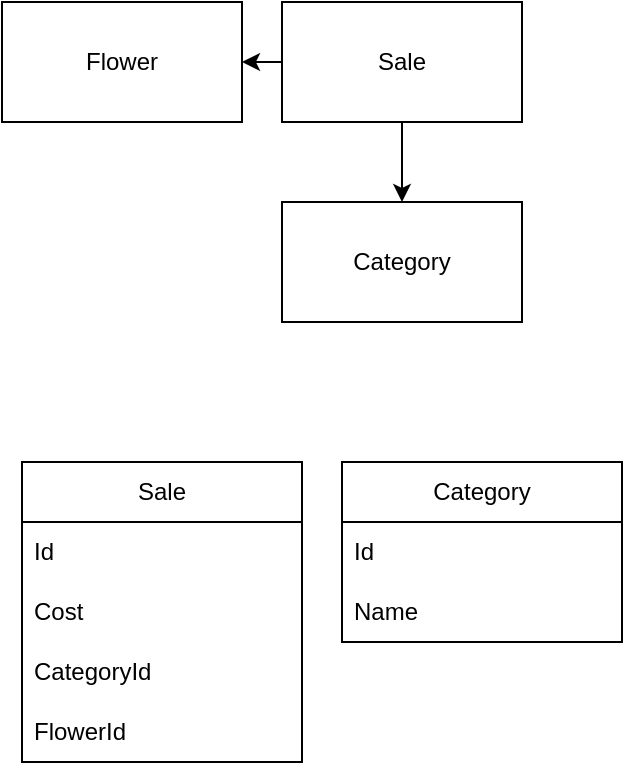 <mxfile version="21.7.2" type="device">
  <diagram name="Страница — 1" id="3qbagL4qLItDyvaspykK">
    <mxGraphModel dx="1066" dy="611" grid="1" gridSize="10" guides="1" tooltips="1" connect="1" arrows="1" fold="1" page="1" pageScale="1" pageWidth="827" pageHeight="1169" math="0" shadow="0">
      <root>
        <mxCell id="0" />
        <mxCell id="1" parent="0" />
        <mxCell id="cN8jM-1aPfjgd2PGupGp-1" value="Sale" style="rounded=0;whiteSpace=wrap;html=1;" vertex="1" parent="1">
          <mxGeometry x="150" y="80" width="120" height="60" as="geometry" />
        </mxCell>
        <mxCell id="cN8jM-1aPfjgd2PGupGp-2" value="Category" style="rounded=0;whiteSpace=wrap;html=1;" vertex="1" parent="1">
          <mxGeometry x="150" y="180" width="120" height="60" as="geometry" />
        </mxCell>
        <mxCell id="cN8jM-1aPfjgd2PGupGp-3" value="Sale" style="swimlane;fontStyle=0;childLayout=stackLayout;horizontal=1;startSize=30;horizontalStack=0;resizeParent=1;resizeParentMax=0;resizeLast=0;collapsible=1;marginBottom=0;whiteSpace=wrap;html=1;" vertex="1" parent="1">
          <mxGeometry x="20" y="310" width="140" height="150" as="geometry" />
        </mxCell>
        <mxCell id="cN8jM-1aPfjgd2PGupGp-4" value="Id" style="text;strokeColor=none;fillColor=none;align=left;verticalAlign=middle;spacingLeft=4;spacingRight=4;overflow=hidden;points=[[0,0.5],[1,0.5]];portConstraint=eastwest;rotatable=0;whiteSpace=wrap;html=1;" vertex="1" parent="cN8jM-1aPfjgd2PGupGp-3">
          <mxGeometry y="30" width="140" height="30" as="geometry" />
        </mxCell>
        <mxCell id="cN8jM-1aPfjgd2PGupGp-5" value="Cost&amp;nbsp;&amp;nbsp;" style="text;strokeColor=none;fillColor=none;align=left;verticalAlign=middle;spacingLeft=4;spacingRight=4;overflow=hidden;points=[[0,0.5],[1,0.5]];portConstraint=eastwest;rotatable=0;whiteSpace=wrap;html=1;" vertex="1" parent="cN8jM-1aPfjgd2PGupGp-3">
          <mxGeometry y="60" width="140" height="30" as="geometry" />
        </mxCell>
        <mxCell id="cN8jM-1aPfjgd2PGupGp-6" value="CategoryId" style="text;strokeColor=none;fillColor=none;align=left;verticalAlign=middle;spacingLeft=4;spacingRight=4;overflow=hidden;points=[[0,0.5],[1,0.5]];portConstraint=eastwest;rotatable=0;whiteSpace=wrap;html=1;" vertex="1" parent="cN8jM-1aPfjgd2PGupGp-3">
          <mxGeometry y="90" width="140" height="30" as="geometry" />
        </mxCell>
        <mxCell id="cN8jM-1aPfjgd2PGupGp-11" value="FlowerId" style="text;strokeColor=none;fillColor=none;align=left;verticalAlign=middle;spacingLeft=4;spacingRight=4;overflow=hidden;points=[[0,0.5],[1,0.5]];portConstraint=eastwest;rotatable=0;whiteSpace=wrap;html=1;" vertex="1" parent="cN8jM-1aPfjgd2PGupGp-3">
          <mxGeometry y="120" width="140" height="30" as="geometry" />
        </mxCell>
        <mxCell id="cN8jM-1aPfjgd2PGupGp-7" value="Category" style="swimlane;fontStyle=0;childLayout=stackLayout;horizontal=1;startSize=30;horizontalStack=0;resizeParent=1;resizeParentMax=0;resizeLast=0;collapsible=1;marginBottom=0;whiteSpace=wrap;html=1;" vertex="1" parent="1">
          <mxGeometry x="180" y="310" width="140" height="90" as="geometry" />
        </mxCell>
        <mxCell id="cN8jM-1aPfjgd2PGupGp-8" value="Id" style="text;strokeColor=none;fillColor=none;align=left;verticalAlign=middle;spacingLeft=4;spacingRight=4;overflow=hidden;points=[[0,0.5],[1,0.5]];portConstraint=eastwest;rotatable=0;whiteSpace=wrap;html=1;" vertex="1" parent="cN8jM-1aPfjgd2PGupGp-7">
          <mxGeometry y="30" width="140" height="30" as="geometry" />
        </mxCell>
        <mxCell id="cN8jM-1aPfjgd2PGupGp-9" value="Name" style="text;strokeColor=none;fillColor=none;align=left;verticalAlign=middle;spacingLeft=4;spacingRight=4;overflow=hidden;points=[[0,0.5],[1,0.5]];portConstraint=eastwest;rotatable=0;whiteSpace=wrap;html=1;" vertex="1" parent="cN8jM-1aPfjgd2PGupGp-7">
          <mxGeometry y="60" width="140" height="30" as="geometry" />
        </mxCell>
        <mxCell id="cN8jM-1aPfjgd2PGupGp-12" value="" style="endArrow=classic;html=1;rounded=0;exitX=0.5;exitY=1;exitDx=0;exitDy=0;entryX=0.5;entryY=0;entryDx=0;entryDy=0;" edge="1" parent="1" source="cN8jM-1aPfjgd2PGupGp-1" target="cN8jM-1aPfjgd2PGupGp-2">
          <mxGeometry width="50" height="50" relative="1" as="geometry">
            <mxPoint x="390" y="340" as="sourcePoint" />
            <mxPoint x="440" y="290" as="targetPoint" />
          </mxGeometry>
        </mxCell>
        <mxCell id="cN8jM-1aPfjgd2PGupGp-13" value="Flower" style="rounded=0;whiteSpace=wrap;html=1;" vertex="1" parent="1">
          <mxGeometry x="10" y="80" width="120" height="60" as="geometry" />
        </mxCell>
        <mxCell id="cN8jM-1aPfjgd2PGupGp-14" value="" style="endArrow=classic;html=1;rounded=0;exitX=0;exitY=0.5;exitDx=0;exitDy=0;entryX=1;entryY=0.5;entryDx=0;entryDy=0;" edge="1" parent="1" source="cN8jM-1aPfjgd2PGupGp-1" target="cN8jM-1aPfjgd2PGupGp-13">
          <mxGeometry width="50" height="50" relative="1" as="geometry">
            <mxPoint x="360" y="210" as="sourcePoint" />
            <mxPoint x="410" y="160" as="targetPoint" />
          </mxGeometry>
        </mxCell>
      </root>
    </mxGraphModel>
  </diagram>
</mxfile>
